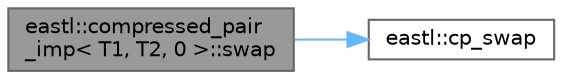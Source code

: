 digraph "eastl::compressed_pair_imp&lt; T1, T2, 0 &gt;::swap"
{
 // LATEX_PDF_SIZE
  bgcolor="transparent";
  edge [fontname=Helvetica,fontsize=10,labelfontname=Helvetica,labelfontsize=10];
  node [fontname=Helvetica,fontsize=10,shape=box,height=0.2,width=0.4];
  rankdir="LR";
  Node1 [id="Node000001",label="eastl::compressed_pair\l_imp\< T1, T2, 0 \>::swap",height=0.2,width=0.4,color="gray40", fillcolor="grey60", style="filled", fontcolor="black",tooltip=" "];
  Node1 -> Node2 [id="edge2_Node000001_Node000002",color="steelblue1",style="solid",tooltip=" "];
  Node2 [id="Node000002",label="eastl::cp_swap",height=0.2,width=0.4,color="grey40", fillcolor="white", style="filled",URL="$namespaceeastl.html#a2b93b98755a5b22efe65dbf0cb6f4f99",tooltip=" "];
}
